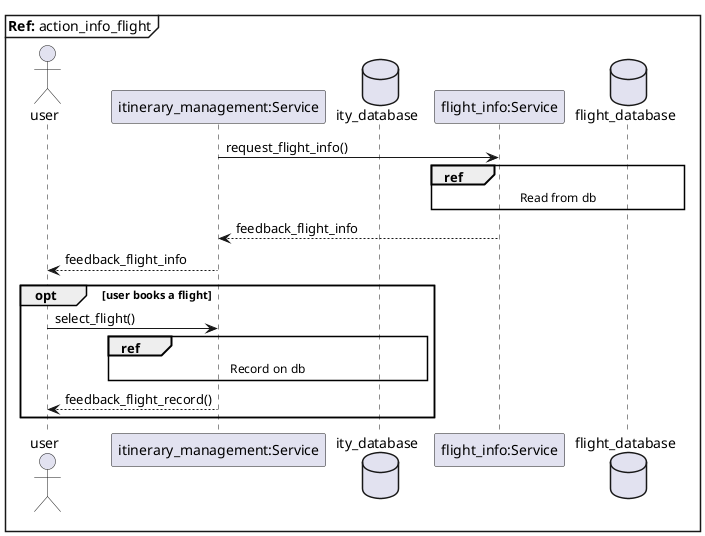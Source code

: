@startuml ref_flight
mainframe **Ref:** action_info_flight
actor user
participant "itinerary_management:Service" as ity
database ity_database as ity_db
participant "flight_info:Service" as  flight
database flight_database as  flight_db

ity -> flight : request_flight_info()
    ref over flight,flight_db
        Read from db
    end ref

ity <-- flight : feedback_flight_info
user <-- ity : feedback_flight_info

opt user books a flight
    user -> ity : select_flight()
    ref over ity,ity_db 
        Record on db
    end ref
    user <-- ity : feedback_flight_record()
    end
@enduml